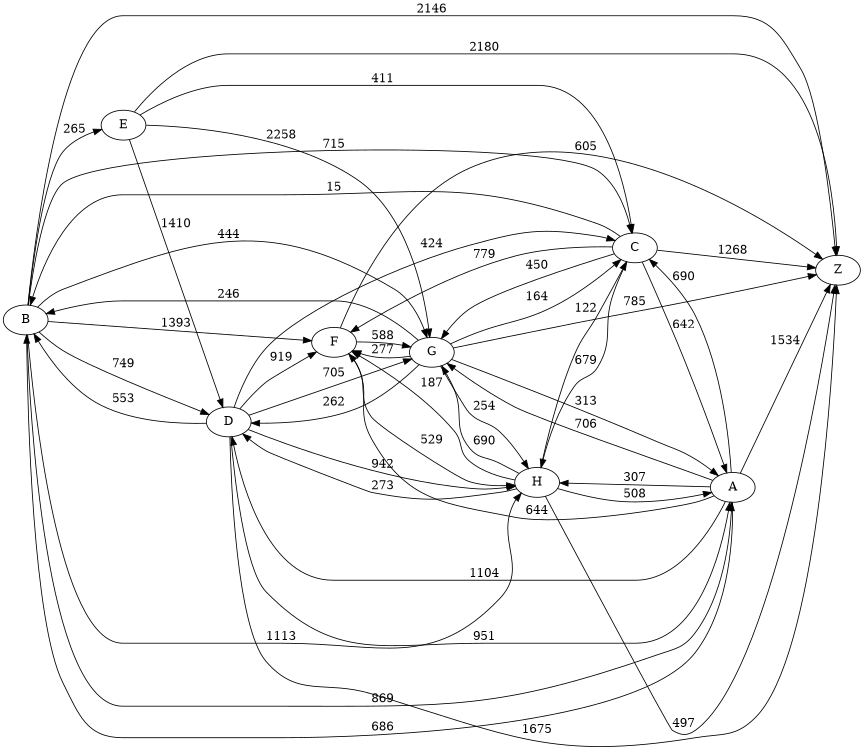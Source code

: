 digraph G {
	rankdir=LR size="8,5"
	B
	D
	B -> D [label=749]
	B
	Z
	B -> Z [label=2146]
	B
	A
	B -> A [label=869]
	B
	C
	B -> C [label=715]
	B
	G
	B -> G [label=444]
	B
	H
	B -> H [label=1113]
	B
	F
	B -> F [label=1393]
	B
	E
	B -> E [label=265]
	D
	C
	D -> C [label=424]
	D
	A
	D -> A [label=951]
	D
	F
	D -> F [label=919]
	D
	Z
	D -> Z [label=1675]
	D
	B
	D -> B [label=553]
	D
	H
	D -> H [label=942]
	D
	G
	D -> G [label=705]
	C
	Z
	C -> Z [label=1268]
	C
	G
	C -> G [label=450]
	C
	F
	C -> F [label=779]
	C
	A
	C -> A [label=642]
	C
	H
	C -> H [label=679]
	C
	B
	C -> B [label=15]
	A
	Z
	A -> Z [label=1534]
	A
	C
	A -> C [label=690]
	A
	G
	A -> G [label=706]
	A
	B
	A -> B [label=686]
	A
	F
	A -> F [label=644]
	A
	H
	A -> H [label=307]
	A
	D
	A -> D [label=1104]
	G
	Z
	G -> Z [label=785]
	G
	C
	G -> C [label=164]
	G
	D
	G -> D [label=262]
	G
	H
	G -> H [label=254]
	G
	B
	G -> B [label=246]
	G
	A
	G -> A [label=313]
	G
	F
	G -> F [label=277]
	F
	Z
	F -> Z [label=605]
	F
	G
	F -> G [label=588]
	F
	H
	F -> H [label=529]
	H
	Z
	H -> Z [label=497]
	H
	F
	H -> F [label=187]
	H
	A
	H -> A [label=508]
	H
	C
	H -> C [label=122]
	H
	G
	H -> G [label=690]
	H
	D
	H -> D [label=273]
	E
	G
	E -> G [label=2258]
	E
	Z
	E -> Z [label=2180]
	E
	C
	E -> C [label=411]
	E
	D
	E -> D [label=1410]
}
